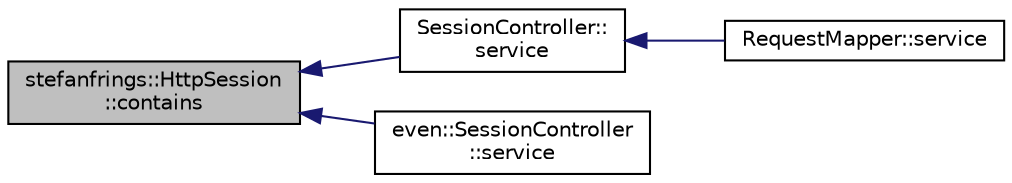 digraph "stefanfrings::HttpSession::contains"
{
  edge [fontname="Helvetica",fontsize="10",labelfontname="Helvetica",labelfontsize="10"];
  node [fontname="Helvetica",fontsize="10",shape=record];
  rankdir="LR";
  Node7 [label="stefanfrings::HttpSession\l::contains",height=0.2,width=0.4,color="black", fillcolor="grey75", style="filled", fontcolor="black"];
  Node7 -> Node8 [dir="back",color="midnightblue",fontsize="10",style="solid"];
  Node8 [label="SessionController::\lservice",height=0.2,width=0.4,color="black", fillcolor="white", style="filled",URL="$class_session_controller.html#a2eb65af29d53ff51d709cc892611d5a9"];
  Node8 -> Node9 [dir="back",color="midnightblue",fontsize="10",style="solid"];
  Node9 [label="RequestMapper::service",height=0.2,width=0.4,color="black", fillcolor="white", style="filled",URL="$class_request_mapper.html#a5faa3e99e8599b260d2c9ec1479b6419"];
  Node7 -> Node10 [dir="back",color="midnightblue",fontsize="10",style="solid"];
  Node10 [label="even::SessionController\l::service",height=0.2,width=0.4,color="black", fillcolor="white", style="filled",URL="$classeven_1_1_session_controller.html#a2eb65af29d53ff51d709cc892611d5a9"];
}
